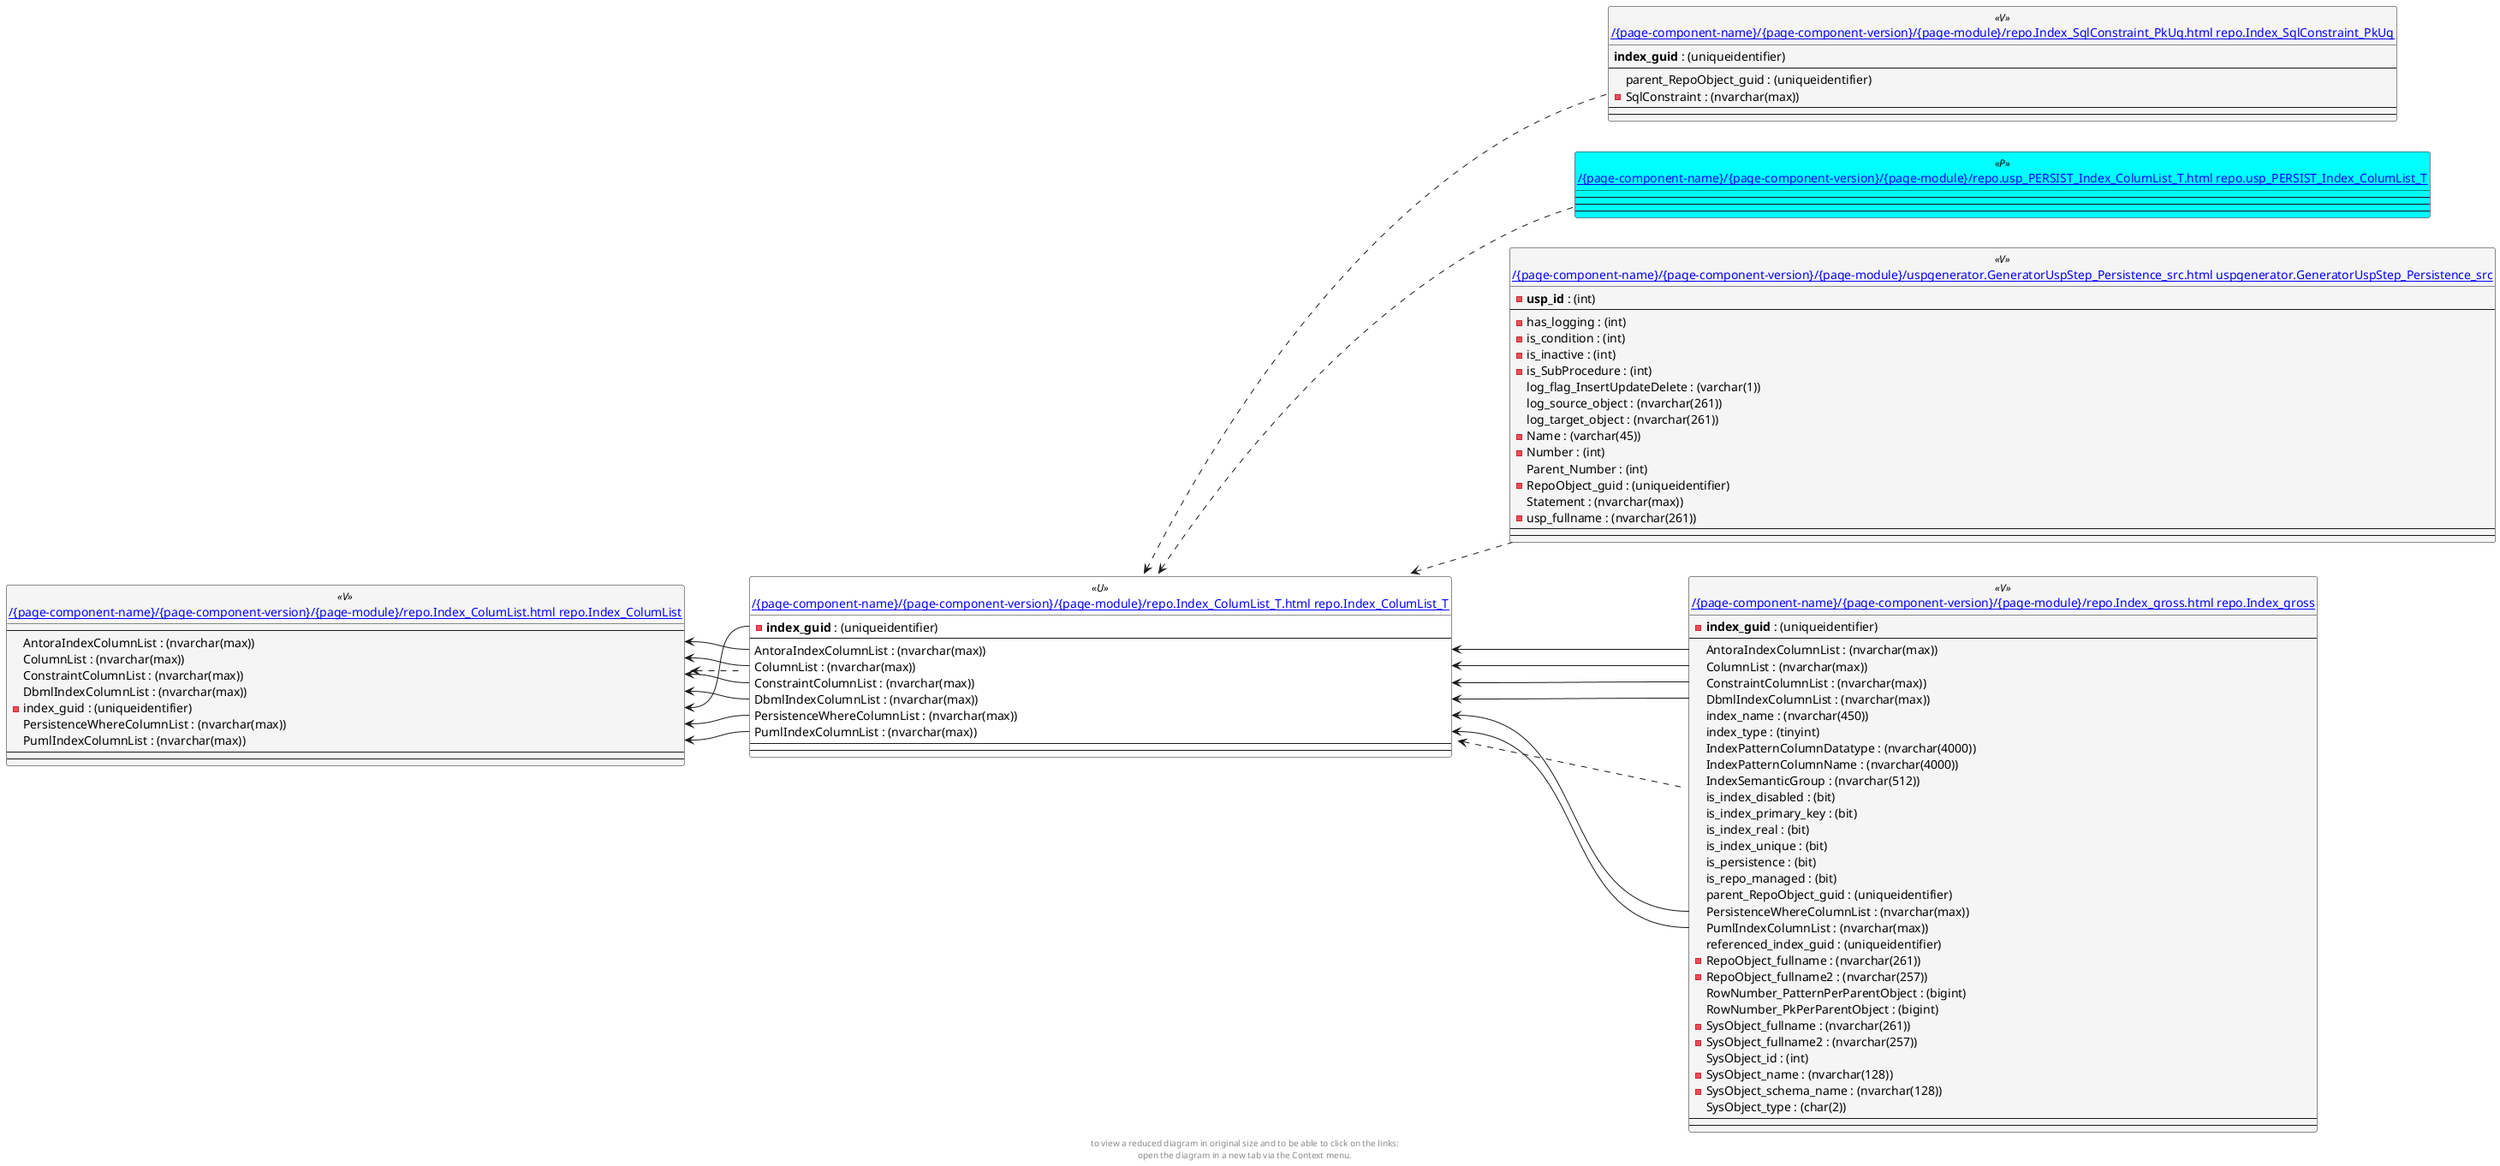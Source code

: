 @startuml
left to right direction
'top to bottom direction
hide circle
'avoide "." issues:
set namespaceSeparator none


skinparam class {
  BackgroundColor White
  BackgroundColor<<FN>> Yellow
  BackgroundColor<<FS>> Yellow
  BackgroundColor<<FT>> LightGray
  BackgroundColor<<IF>> Yellow
  BackgroundColor<<IS>> Yellow
  BackgroundColor<<P>> Aqua
  BackgroundColor<<PC>> Aqua
  BackgroundColor<<SN>> Yellow
  BackgroundColor<<SO>> SlateBlue
  BackgroundColor<<TF>> LightGray
  BackgroundColor<<TR>> Tomato
  BackgroundColor<<U>> White
  BackgroundColor<<V>> WhiteSmoke
  BackgroundColor<<X>> Aqua
}


entity "[[{site-url}/{page-component-name}/{page-component-version}/{page-module}/repo.Index_ColumList.html repo.Index_ColumList]]" as repo.Index_ColumList << V >> {
  --
  AntoraIndexColumnList : (nvarchar(max))
  ColumnList : (nvarchar(max))
  ConstraintColumnList : (nvarchar(max))
  DbmlIndexColumnList : (nvarchar(max))
  - index_guid : (uniqueidentifier)
  PersistenceWhereColumnList : (nvarchar(max))
  PumlIndexColumnList : (nvarchar(max))
  --
  --
}

entity "[[{site-url}/{page-component-name}/{page-component-version}/{page-module}/repo.Index_ColumList_T.html repo.Index_ColumList_T]]" as repo.Index_ColumList_T << U >> {
  - **index_guid** : (uniqueidentifier)
  --
  AntoraIndexColumnList : (nvarchar(max))
  ColumnList : (nvarchar(max))
  ConstraintColumnList : (nvarchar(max))
  DbmlIndexColumnList : (nvarchar(max))
  PersistenceWhereColumnList : (nvarchar(max))
  PumlIndexColumnList : (nvarchar(max))
  --
  --
}

entity "[[{site-url}/{page-component-name}/{page-component-version}/{page-module}/repo.Index_gross.html repo.Index_gross]]" as repo.Index_gross << V >> {
  - **index_guid** : (uniqueidentifier)
  --
  AntoraIndexColumnList : (nvarchar(max))
  ColumnList : (nvarchar(max))
  ConstraintColumnList : (nvarchar(max))
  DbmlIndexColumnList : (nvarchar(max))
  index_name : (nvarchar(450))
  index_type : (tinyint)
  IndexPatternColumnDatatype : (nvarchar(4000))
  IndexPatternColumnName : (nvarchar(4000))
  IndexSemanticGroup : (nvarchar(512))
  is_index_disabled : (bit)
  is_index_primary_key : (bit)
  is_index_real : (bit)
  is_index_unique : (bit)
  is_persistence : (bit)
  is_repo_managed : (bit)
  parent_RepoObject_guid : (uniqueidentifier)
  PersistenceWhereColumnList : (nvarchar(max))
  PumlIndexColumnList : (nvarchar(max))
  referenced_index_guid : (uniqueidentifier)
  - RepoObject_fullname : (nvarchar(261))
  - RepoObject_fullname2 : (nvarchar(257))
  RowNumber_PatternPerParentObject : (bigint)
  RowNumber_PkPerParentObject : (bigint)
  - SysObject_fullname : (nvarchar(261))
  - SysObject_fullname2 : (nvarchar(257))
  SysObject_id : (int)
  - SysObject_name : (nvarchar(128))
  - SysObject_schema_name : (nvarchar(128))
  SysObject_type : (char(2))
  --
  --
}

entity "[[{site-url}/{page-component-name}/{page-component-version}/{page-module}/repo.Index_SqlConstraint_PkUq.html repo.Index_SqlConstraint_PkUq]]" as repo.Index_SqlConstraint_PkUq << V >> {
  **index_guid** : (uniqueidentifier)
  --
  parent_RepoObject_guid : (uniqueidentifier)
  - SqlConstraint : (nvarchar(max))
  --
  --
}

entity "[[{site-url}/{page-component-name}/{page-component-version}/{page-module}/repo.usp_PERSIST_Index_ColumList_T.html repo.usp_PERSIST_Index_ColumList_T]]" as repo.usp_PERSIST_Index_ColumList_T << P >> {
  --
  --
  --
}

entity "[[{site-url}/{page-component-name}/{page-component-version}/{page-module}/uspgenerator.GeneratorUspStep_Persistence_src.html uspgenerator.GeneratorUspStep_Persistence_src]]" as uspgenerator.GeneratorUspStep_Persistence_src << V >> {
  - **usp_id** : (int)
  --
  - has_logging : (int)
  - is_condition : (int)
  - is_inactive : (int)
  - is_SubProcedure : (int)
  log_flag_InsertUpdateDelete : (varchar(1))
  log_source_object : (nvarchar(261))
  log_target_object : (nvarchar(261))
  - Name : (varchar(45))
  - Number : (int)
  Parent_Number : (int)
  - RepoObject_guid : (uniqueidentifier)
  Statement : (nvarchar(max))
  - usp_fullname : (nvarchar(261))
  --
  --
}

repo.Index_ColumList <.. repo.Index_ColumList_T
repo.Index_ColumList_T <.. repo.Index_SqlConstraint_PkUq
repo.Index_ColumList_T <.. repo.Index_gross
repo.Index_ColumList_T <.. repo.usp_PERSIST_Index_ColumList_T
repo.Index_ColumList_T <.. uspgenerator.GeneratorUspStep_Persistence_src
repo.Index_ColumList::AntoraIndexColumnList <-- repo.Index_ColumList_T::AntoraIndexColumnList
repo.Index_ColumList::ColumnList <-- repo.Index_ColumList_T::ColumnList
repo.Index_ColumList::ConstraintColumnList <-- repo.Index_ColumList_T::ConstraintColumnList
repo.Index_ColumList::DbmlIndexColumnList <-- repo.Index_ColumList_T::DbmlIndexColumnList
repo.Index_ColumList::index_guid <-- repo.Index_ColumList_T::index_guid
repo.Index_ColumList::PersistenceWhereColumnList <-- repo.Index_ColumList_T::PersistenceWhereColumnList
repo.Index_ColumList::PumlIndexColumnList <-- repo.Index_ColumList_T::PumlIndexColumnList
repo.Index_ColumList_T::AntoraIndexColumnList <-- repo.Index_gross::AntoraIndexColumnList
repo.Index_ColumList_T::ColumnList <-- repo.Index_gross::ColumnList
repo.Index_ColumList_T::ConstraintColumnList <-- repo.Index_gross::ConstraintColumnList
repo.Index_ColumList_T::DbmlIndexColumnList <-- repo.Index_gross::DbmlIndexColumnList
repo.Index_ColumList_T::PersistenceWhereColumnList <-- repo.Index_gross::PersistenceWhereColumnList
repo.Index_ColumList_T::PumlIndexColumnList <-- repo.Index_gross::PumlIndexColumnList
footer
to view a reduced diagram in original size and to be able to click on the links:
open the diagram in a new tab via the Context menu.
end footer

@enduml

